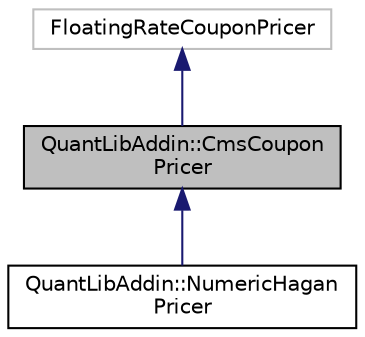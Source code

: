 digraph "QuantLibAddin::CmsCouponPricer"
{
  edge [fontname="Helvetica",fontsize="10",labelfontname="Helvetica",labelfontsize="10"];
  node [fontname="Helvetica",fontsize="10",shape=record];
  Node0 [label="QuantLibAddin::CmsCoupon\lPricer",height=0.2,width=0.4,color="black", fillcolor="grey75", style="filled", fontcolor="black"];
  Node1 -> Node0 [dir="back",color="midnightblue",fontsize="10",style="solid",fontname="Helvetica"];
  Node1 [label="FloatingRateCouponPricer",height=0.2,width=0.4,color="grey75", fillcolor="white", style="filled"];
  Node0 -> Node2 [dir="back",color="midnightblue",fontsize="10",style="solid",fontname="Helvetica"];
  Node2 [label="QuantLibAddin::NumericHagan\lPricer",height=0.2,width=0.4,color="black", fillcolor="white", style="filled",URL="$class_quant_lib_addin_1_1_numeric_hagan_pricer.html"];
}
